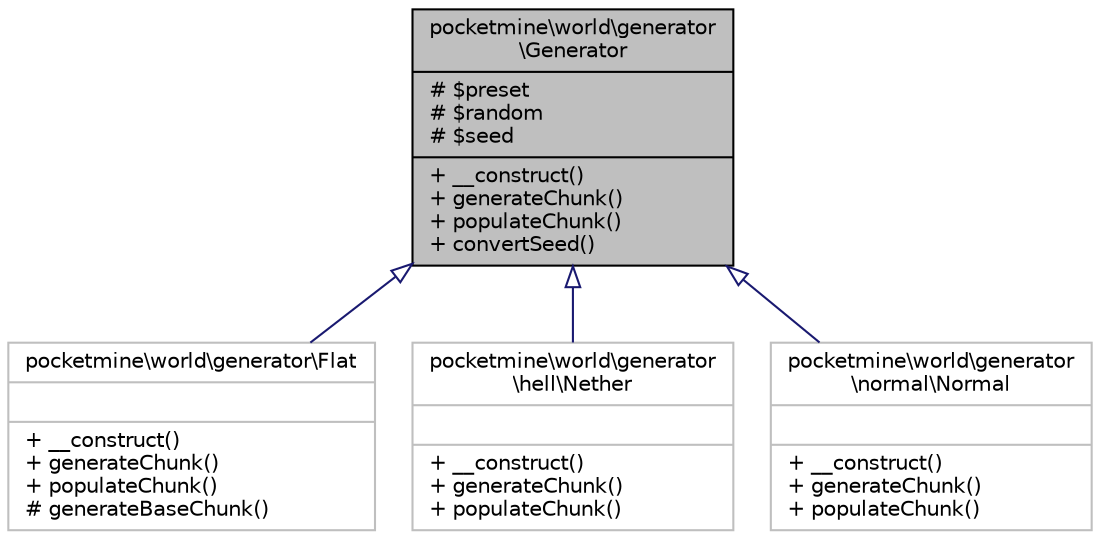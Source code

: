 digraph "pocketmine\world\generator\Generator"
{
 // INTERACTIVE_SVG=YES
 // LATEX_PDF_SIZE
  edge [fontname="Helvetica",fontsize="10",labelfontname="Helvetica",labelfontsize="10"];
  node [fontname="Helvetica",fontsize="10",shape=record];
  Node1 [label="{pocketmine\\world\\generator\l\\Generator\n|# $preset\l# $random\l# $seed\l|+ __construct()\l+ generateChunk()\l+ populateChunk()\l+ convertSeed()\l}",height=0.2,width=0.4,color="black", fillcolor="grey75", style="filled", fontcolor="black",tooltip=" "];
  Node1 -> Node2 [dir="back",color="midnightblue",fontsize="10",style="solid",arrowtail="onormal",fontname="Helvetica"];
  Node2 [label="{pocketmine\\world\\generator\\Flat\n||+ __construct()\l+ generateChunk()\l+ populateChunk()\l# generateBaseChunk()\l}",height=0.2,width=0.4,color="grey75", fillcolor="white", style="filled",URL="$d1/dd4/classpocketmine_1_1world_1_1generator_1_1_flat.html",tooltip=" "];
  Node1 -> Node3 [dir="back",color="midnightblue",fontsize="10",style="solid",arrowtail="onormal",fontname="Helvetica"];
  Node3 [label="{pocketmine\\world\\generator\l\\hell\\Nether\n||+ __construct()\l+ generateChunk()\l+ populateChunk()\l}",height=0.2,width=0.4,color="grey75", fillcolor="white", style="filled",URL="$d8/d74/classpocketmine_1_1world_1_1generator_1_1hell_1_1_nether.html",tooltip=" "];
  Node1 -> Node4 [dir="back",color="midnightblue",fontsize="10",style="solid",arrowtail="onormal",fontname="Helvetica"];
  Node4 [label="{pocketmine\\world\\generator\l\\normal\\Normal\n||+ __construct()\l+ generateChunk()\l+ populateChunk()\l}",height=0.2,width=0.4,color="grey75", fillcolor="white", style="filled",URL="$db/d66/classpocketmine_1_1world_1_1generator_1_1normal_1_1_normal.html",tooltip=" "];
}

